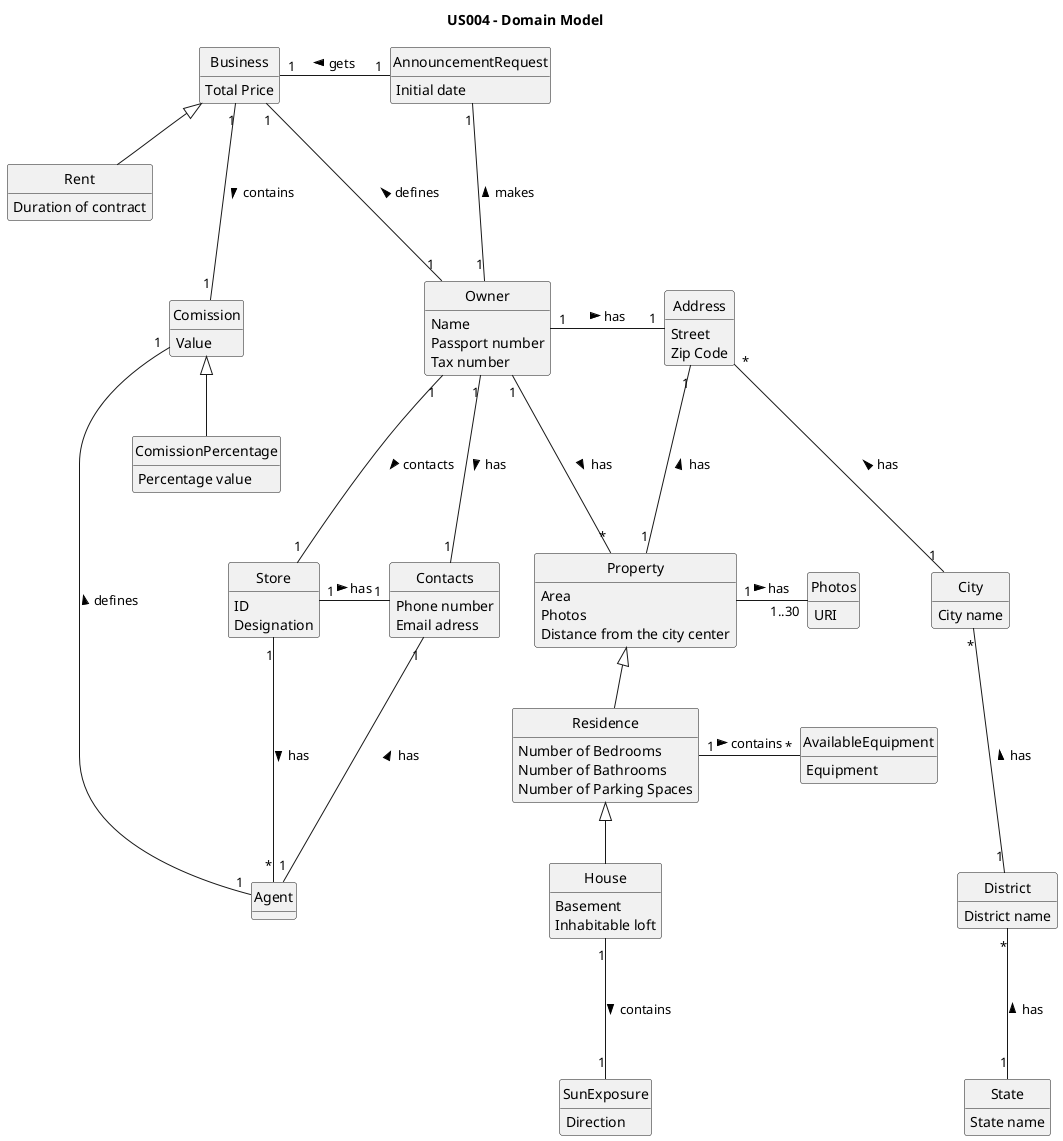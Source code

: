 @startuml

title US004 - Domain Model

skinparam groupInheritance 2
skinparam monochrome true
skinparam packageStyle rectangle
skinparam shadowing false
skinparam classAttributeIconSize 0
hide circle
hide methods

class Property

class House

class Residence

class Address

class Contacts

class Owner

class Comission

class Agent

class Photos

class Business

class AvailableEquipment

class Rent

class SunExposure

class Store

class City

class District

class State

class ComissionPercentage

class AnnouncementRequest

class City {
    City name
}

class District {
    District name
}

class Photos {
    URI
}

class State {
    State name
}

class AvailableEquipment {
    Equipment
}

class ComissionPercentage {
    Percentage value
}


class Contacts {
    Phone number
    Email adress
}

class Owner {
    Name
    Passport number
    Tax number
}

class Rent {
    Duration of contract
}

class AnnouncementRequest {
    Initial date
}

class Business {
    Total Price
}

class Residence {
    Number of Bedrooms
    Number of Bathrooms
    Number of Parking Spaces
}

class Store {
    ID
    Designation
}

class Property {
    Area
    Photos
    Distance from the city center
}

class House {
    Basement
    Inhabitable loft
}

class SunExposure {
    Direction
}

class Address {
    Street
    Zip Code
}

class Comission {
    Value
}

Residence <|-- House
Property <|-- Residence
SunExposure "1" -up-- "1" House: contains <
Address "1" -right-- "1" Property: has <
Address "1" -right-- "1" Owner: has <
Owner "1" -down-- "*" Property: has >
Owner "1" -right- "1" Store: contacts >
Agent "*" -left-- "1" Store: has <
Address "*" -down-- "1" City: has <
State "1" -up-- "*" District: has >
District "1" -up-- "*" City: has >
AvailableEquipment "*" -left-- "1" Residence: contains <
Owner "1" -up-- "1" Business: defines >
Owner "1" -down-- "1" Contacts: has >
Store "1" -right-- "1" Contacts: has >
Agent "1" -up-- "1" Contacts: has >
Comission "1" -down-- "1" Agent: defines <
Comission "1" -up-- "1" Business: contains <
Comission <|-- ComissionPercentage
Business <|-- Rent
Property "1" -right-- "1..30" Photos: has >
Owner "1" -up-- "1" AnnouncementRequest: makes >
Business "1" -right-- "1" AnnouncementRequest: gets <

@enduml